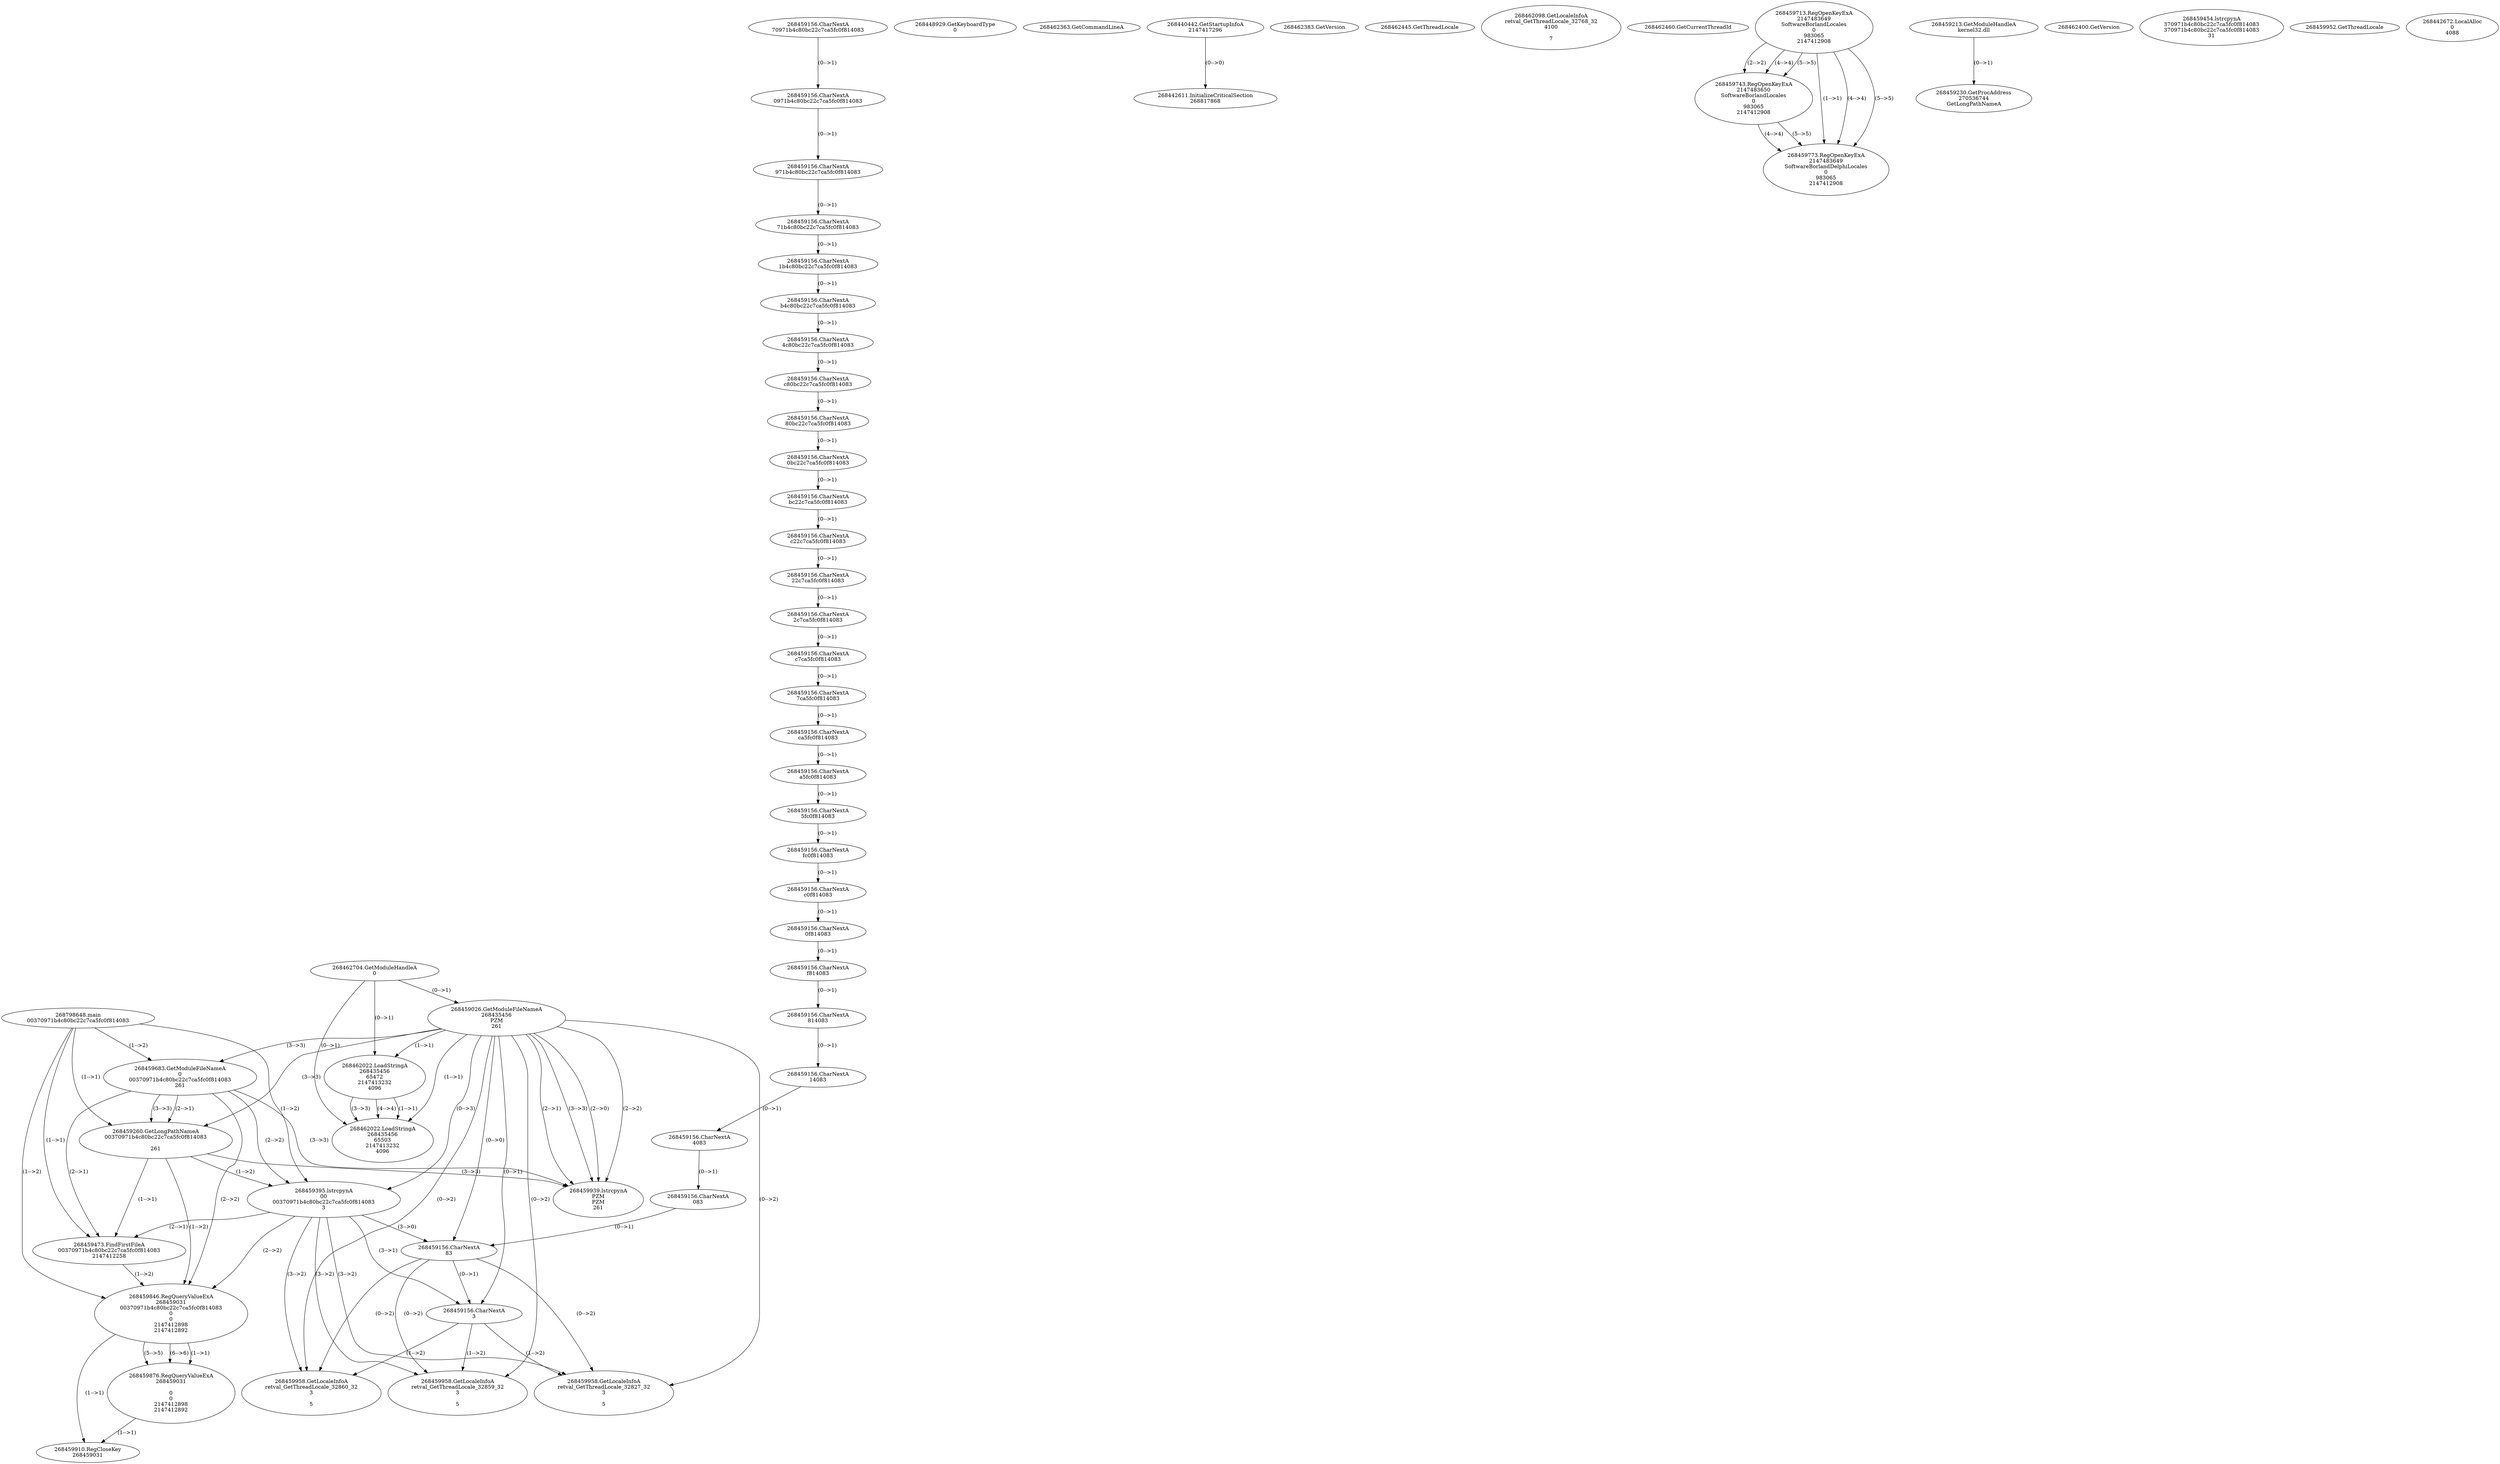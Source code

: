 // Global SCDG with merge call
digraph {
	0 [label="268798648.main
00370971b4c80bc22c7ca5fc0f814083"]
	1 [label="268462704.GetModuleHandleA
0"]
	2 [label="268448929.GetKeyboardType
0"]
	3 [label="268462363.GetCommandLineA
"]
	4 [label="268440442.GetStartupInfoA
2147417296"]
	5 [label="268462383.GetVersion
"]
	6 [label="268462445.GetThreadLocale
"]
	7 [label="268462098.GetLocaleInfoA
retval_GetThreadLocale_32768_32
4100

7"]
	8 [label="268462460.GetCurrentThreadId
"]
	9 [label="268459026.GetModuleFileNameA
268435456
PZM
261"]
	1 -> 9 [label="(0-->1)"]
	10 [label="268459683.GetModuleFileNameA
0
00370971b4c80bc22c7ca5fc0f814083
261"]
	0 -> 10 [label="(1-->2)"]
	9 -> 10 [label="(3-->3)"]
	11 [label="268459713.RegOpenKeyExA
2147483649
Software\Borland\Locales
0
983065
2147412908"]
	12 [label="268459743.RegOpenKeyExA
2147483650
Software\Borland\Locales
0
983065
2147412908"]
	11 -> 12 [label="(2-->2)"]
	11 -> 12 [label="(4-->4)"]
	11 -> 12 [label="(5-->5)"]
	13 [label="268459773.RegOpenKeyExA
2147483649
Software\Borland\Delphi\Locales
0
983065
2147412908"]
	11 -> 13 [label="(1-->1)"]
	11 -> 13 [label="(4-->4)"]
	12 -> 13 [label="(4-->4)"]
	11 -> 13 [label="(5-->5)"]
	12 -> 13 [label="(5-->5)"]
	14 [label="268459213.GetModuleHandleA
kernel32.dll"]
	15 [label="268459230.GetProcAddress
270536744
GetLongPathNameA"]
	14 -> 15 [label="(0-->1)"]
	16 [label="268459260.GetLongPathNameA
00370971b4c80bc22c7ca5fc0f814083

261"]
	0 -> 16 [label="(1-->1)"]
	10 -> 16 [label="(2-->1)"]
	9 -> 16 [label="(3-->3)"]
	10 -> 16 [label="(3-->3)"]
	17 [label="268459395.lstrcpynA
00
00370971b4c80bc22c7ca5fc0f814083
3"]
	0 -> 17 [label="(1-->2)"]
	10 -> 17 [label="(2-->2)"]
	16 -> 17 [label="(1-->2)"]
	9 -> 17 [label="(0-->3)"]
	18 [label="268462400.GetVersion
"]
	19 [label="268459156.CharNextA
70971b4c80bc22c7ca5fc0f814083"]
	20 [label="268459156.CharNextA
0971b4c80bc22c7ca5fc0f814083"]
	19 -> 20 [label="(0-->1)"]
	21 [label="268459156.CharNextA
971b4c80bc22c7ca5fc0f814083"]
	20 -> 21 [label="(0-->1)"]
	22 [label="268459156.CharNextA
71b4c80bc22c7ca5fc0f814083"]
	21 -> 22 [label="(0-->1)"]
	23 [label="268459156.CharNextA
1b4c80bc22c7ca5fc0f814083"]
	22 -> 23 [label="(0-->1)"]
	24 [label="268459156.CharNextA
b4c80bc22c7ca5fc0f814083"]
	23 -> 24 [label="(0-->1)"]
	25 [label="268459156.CharNextA
4c80bc22c7ca5fc0f814083"]
	24 -> 25 [label="(0-->1)"]
	26 [label="268459156.CharNextA
c80bc22c7ca5fc0f814083"]
	25 -> 26 [label="(0-->1)"]
	27 [label="268459156.CharNextA
80bc22c7ca5fc0f814083"]
	26 -> 27 [label="(0-->1)"]
	28 [label="268459156.CharNextA
0bc22c7ca5fc0f814083"]
	27 -> 28 [label="(0-->1)"]
	29 [label="268459156.CharNextA
bc22c7ca5fc0f814083"]
	28 -> 29 [label="(0-->1)"]
	30 [label="268459156.CharNextA
c22c7ca5fc0f814083"]
	29 -> 30 [label="(0-->1)"]
	31 [label="268459156.CharNextA
22c7ca5fc0f814083"]
	30 -> 31 [label="(0-->1)"]
	32 [label="268459156.CharNextA
2c7ca5fc0f814083"]
	31 -> 32 [label="(0-->1)"]
	33 [label="268459156.CharNextA
c7ca5fc0f814083"]
	32 -> 33 [label="(0-->1)"]
	34 [label="268459156.CharNextA
7ca5fc0f814083"]
	33 -> 34 [label="(0-->1)"]
	35 [label="268459156.CharNextA
ca5fc0f814083"]
	34 -> 35 [label="(0-->1)"]
	36 [label="268459156.CharNextA
a5fc0f814083"]
	35 -> 36 [label="(0-->1)"]
	37 [label="268459156.CharNextA
5fc0f814083"]
	36 -> 37 [label="(0-->1)"]
	38 [label="268459156.CharNextA
fc0f814083"]
	37 -> 38 [label="(0-->1)"]
	39 [label="268459156.CharNextA
c0f814083"]
	38 -> 39 [label="(0-->1)"]
	40 [label="268459156.CharNextA
0f814083"]
	39 -> 40 [label="(0-->1)"]
	41 [label="268459156.CharNextA
f814083"]
	40 -> 41 [label="(0-->1)"]
	42 [label="268459156.CharNextA
814083"]
	41 -> 42 [label="(0-->1)"]
	43 [label="268459156.CharNextA
14083"]
	42 -> 43 [label="(0-->1)"]
	44 [label="268459156.CharNextA
4083"]
	43 -> 44 [label="(0-->1)"]
	45 [label="268459156.CharNextA
083"]
	44 -> 45 [label="(0-->1)"]
	46 [label="268459156.CharNextA
83"]
	45 -> 46 [label="(0-->1)"]
	9 -> 46 [label="(0-->0)"]
	17 -> 46 [label="(3-->0)"]
	47 [label="268459156.CharNextA
3"]
	9 -> 47 [label="(0-->1)"]
	17 -> 47 [label="(3-->1)"]
	46 -> 47 [label="(0-->1)"]
	48 [label="268459454.lstrcpynA
370971b4c80bc22c7ca5fc0f814083
370971b4c80bc22c7ca5fc0f814083
31"]
	49 [label="268459473.FindFirstFileA
00370971b4c80bc22c7ca5fc0f814083
2147412258"]
	0 -> 49 [label="(1-->1)"]
	10 -> 49 [label="(2-->1)"]
	16 -> 49 [label="(1-->1)"]
	17 -> 49 [label="(2-->1)"]
	50 [label="268459846.RegQueryValueExA
268459031
00370971b4c80bc22c7ca5fc0f814083
0
0
2147412898
2147412892"]
	0 -> 50 [label="(1-->2)"]
	10 -> 50 [label="(2-->2)"]
	16 -> 50 [label="(1-->2)"]
	17 -> 50 [label="(2-->2)"]
	49 -> 50 [label="(1-->2)"]
	51 [label="268459876.RegQueryValueExA
268459031

0
0
2147412898
2147412892"]
	50 -> 51 [label="(1-->1)"]
	50 -> 51 [label="(5-->5)"]
	50 -> 51 [label="(6-->6)"]
	52 [label="268459910.RegCloseKey
268459031"]
	50 -> 52 [label="(1-->1)"]
	51 -> 52 [label="(1-->1)"]
	53 [label="268459939.lstrcpynA
PZM
PZM
261"]
	9 -> 53 [label="(2-->1)"]
	9 -> 53 [label="(2-->2)"]
	9 -> 53 [label="(3-->3)"]
	10 -> 53 [label="(3-->3)"]
	16 -> 53 [label="(3-->3)"]
	9 -> 53 [label="(2-->0)"]
	54 [label="268459952.GetThreadLocale
"]
	55 [label="268459958.GetLocaleInfoA
retval_GetThreadLocale_32827_32
3

5"]
	9 -> 55 [label="(0-->2)"]
	17 -> 55 [label="(3-->2)"]
	46 -> 55 [label="(0-->2)"]
	47 -> 55 [label="(1-->2)"]
	56 [label="268462022.LoadStringA
268435456
65472
2147413232
4096"]
	1 -> 56 [label="(0-->1)"]
	9 -> 56 [label="(1-->1)"]
	57 [label="268459958.GetLocaleInfoA
retval_GetThreadLocale_32859_32
3

5"]
	9 -> 57 [label="(0-->2)"]
	17 -> 57 [label="(3-->2)"]
	46 -> 57 [label="(0-->2)"]
	47 -> 57 [label="(1-->2)"]
	58 [label="268459958.GetLocaleInfoA
retval_GetThreadLocale_32860_32
3

5"]
	9 -> 58 [label="(0-->2)"]
	17 -> 58 [label="(3-->2)"]
	46 -> 58 [label="(0-->2)"]
	47 -> 58 [label="(1-->2)"]
	59 [label="268462022.LoadStringA
268435456
65503
2147413232
4096"]
	1 -> 59 [label="(0-->1)"]
	9 -> 59 [label="(1-->1)"]
	56 -> 59 [label="(1-->1)"]
	56 -> 59 [label="(3-->3)"]
	56 -> 59 [label="(4-->4)"]
	60 [label="268442611.InitializeCriticalSection
268817868"]
	4 -> 60 [label="(0-->0)"]
	61 [label="268442672.LocalAlloc
0
4088"]
}
